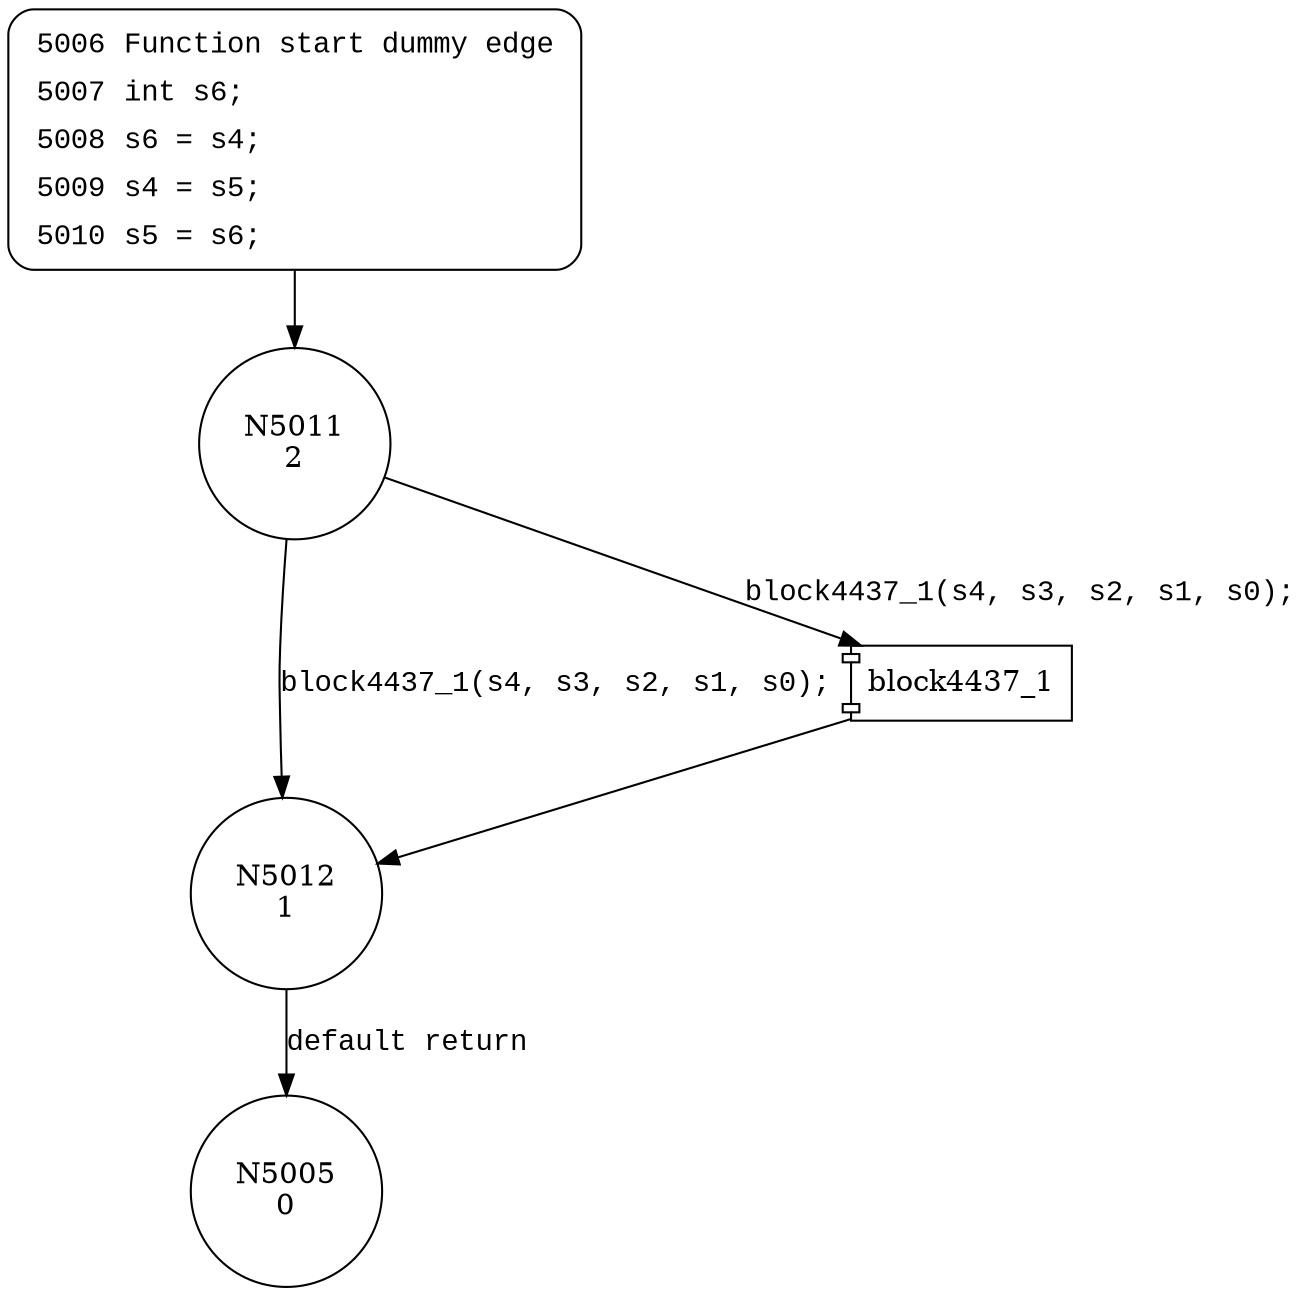 digraph block4474_1_1 {
5011 [shape="circle" label="N5011\n2"]
5012 [shape="circle" label="N5012\n1"]
5005 [shape="circle" label="N5005\n0"]
5006 [style="filled,bold" penwidth="1" fillcolor="white" fontname="Courier New" shape="Mrecord" label=<<table border="0" cellborder="0" cellpadding="3" bgcolor="white"><tr><td align="right">5006</td><td align="left">Function start dummy edge</td></tr><tr><td align="right">5007</td><td align="left">int s6;</td></tr><tr><td align="right">5008</td><td align="left">s6 = s4;</td></tr><tr><td align="right">5009</td><td align="left">s4 = s5;</td></tr><tr><td align="right">5010</td><td align="left">s5 = s6;</td></tr></table>>]
5006 -> 5011[label=""]
100357 [shape="component" label="block4437_1"]
5011 -> 100357 [label="block4437_1(s4, s3, s2, s1, s0);" fontname="Courier New"]
100357 -> 5012 [label="" fontname="Courier New"]
5011 -> 5012 [label="block4437_1(s4, s3, s2, s1, s0);" fontname="Courier New"]
5012 -> 5005 [label="default return" fontname="Courier New"]
}